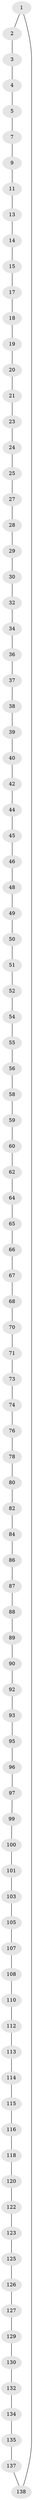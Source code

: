// Generated by graph-tools (version 1.1) at 2025/52/02/27/25 19:52:24]
// undirected, 97 vertices, 97 edges
graph export_dot {
graph [start="1"]
  node [color=gray90,style=filled];
  1;
  2;
  3;
  4;
  5 [super="+6"];
  7 [super="+8"];
  9 [super="+10"];
  11 [super="+12"];
  13;
  14;
  15 [super="+16"];
  17;
  18;
  19;
  20;
  21 [super="+22"];
  23;
  24;
  25 [super="+26"];
  27;
  28;
  29;
  30 [super="+31"];
  32 [super="+33"];
  34 [super="+35"];
  36;
  37;
  38;
  39;
  40 [super="+41"];
  42 [super="+43"];
  44;
  45;
  46 [super="+47"];
  48;
  49;
  50;
  51;
  52 [super="+53"];
  54;
  55;
  56 [super="+57"];
  58;
  59;
  60 [super="+61"];
  62 [super="+63"];
  64;
  65;
  66;
  67;
  68 [super="+69"];
  70;
  71 [super="+72"];
  73;
  74 [super="+75"];
  76 [super="+77"];
  78 [super="+79"];
  80 [super="+81"];
  82 [super="+83"];
  84 [super="+85"];
  86;
  87;
  88;
  89;
  90 [super="+91"];
  92;
  93 [super="+94"];
  95;
  96;
  97 [super="+98"];
  99;
  100;
  101 [super="+102"];
  103 [super="+104"];
  105 [super="+106"];
  107;
  108 [super="+109"];
  110 [super="+111"];
  112;
  113;
  114;
  115;
  116 [super="+117"];
  118 [super="+119"];
  120 [super="+121"];
  122;
  123 [super="+124"];
  125;
  126;
  127 [super="+128"];
  129;
  130 [super="+131"];
  132 [super="+133"];
  134;
  135 [super="+136"];
  137;
  138 [super="+139"];
  1 -- 2;
  1 -- 138;
  2 -- 3;
  3 -- 4;
  4 -- 5;
  5 -- 7;
  7 -- 9;
  9 -- 11;
  11 -- 13;
  13 -- 14;
  14 -- 15;
  15 -- 17;
  17 -- 18;
  18 -- 19;
  19 -- 20;
  20 -- 21;
  21 -- 23;
  23 -- 24;
  24 -- 25;
  25 -- 27;
  27 -- 28;
  28 -- 29;
  29 -- 30;
  30 -- 32;
  32 -- 34;
  34 -- 36;
  36 -- 37;
  37 -- 38;
  38 -- 39;
  39 -- 40;
  40 -- 42;
  42 -- 44;
  44 -- 45;
  45 -- 46;
  46 -- 48;
  48 -- 49;
  49 -- 50;
  50 -- 51;
  51 -- 52;
  52 -- 54;
  54 -- 55;
  55 -- 56;
  56 -- 58;
  58 -- 59;
  59 -- 60;
  60 -- 62;
  62 -- 64;
  64 -- 65;
  65 -- 66;
  66 -- 67;
  67 -- 68;
  68 -- 70;
  70 -- 71;
  71 -- 73;
  73 -- 74;
  74 -- 76;
  76 -- 78;
  78 -- 80;
  80 -- 82;
  82 -- 84;
  84 -- 86;
  86 -- 87;
  87 -- 88;
  88 -- 89;
  89 -- 90;
  90 -- 92;
  92 -- 93;
  93 -- 95;
  95 -- 96;
  96 -- 97;
  97 -- 99;
  99 -- 100;
  100 -- 101;
  101 -- 103;
  103 -- 105;
  105 -- 107;
  107 -- 108;
  108 -- 110;
  110 -- 112;
  112 -- 113;
  113 -- 114;
  114 -- 115;
  115 -- 116;
  116 -- 118;
  118 -- 120;
  120 -- 122;
  122 -- 123;
  123 -- 125;
  125 -- 126;
  126 -- 127;
  127 -- 129;
  129 -- 130;
  130 -- 132;
  132 -- 134;
  134 -- 135;
  135 -- 137;
  137 -- 138;
}
